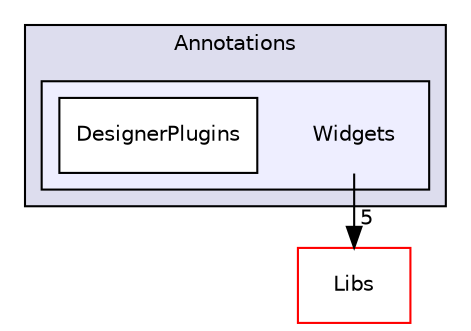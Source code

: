 digraph "Modules/Loadable/Annotations/Widgets" {
  bgcolor=transparent;
  compound=true
  node [ fontsize="10", fontname="Helvetica"];
  edge [ labelfontsize="10", labelfontname="Helvetica"];
  subgraph clusterdir_33469fef11d3340de8339576113f1ab0 {
    graph [ bgcolor="#ddddee", pencolor="black", label="Annotations" fontname="Helvetica", fontsize="10", URL="dir_33469fef11d3340de8339576113f1ab0.html"]
  subgraph clusterdir_7d44b2c306726d34dc7f3fe026e29036 {
    graph [ bgcolor="#eeeeff", pencolor="black", label="" URL="dir_7d44b2c306726d34dc7f3fe026e29036.html"];
    dir_7d44b2c306726d34dc7f3fe026e29036 [shape=plaintext label="Widgets"];
    dir_58f7081c29830ffad172ffd0420bcd04 [shape=box label="DesignerPlugins" color="black" fillcolor="white" style="filled" URL="dir_58f7081c29830ffad172ffd0420bcd04.html"];
  }
  }
  dir_6e6cb9563333489fde7459b1f95e59a5 [shape=box label="Libs" color="red" URL="dir_6e6cb9563333489fde7459b1f95e59a5.html"];
  dir_7d44b2c306726d34dc7f3fe026e29036->dir_6e6cb9563333489fde7459b1f95e59a5 [headlabel="5", labeldistance=1.5 headhref="dir_000054_000012.html"];
}
